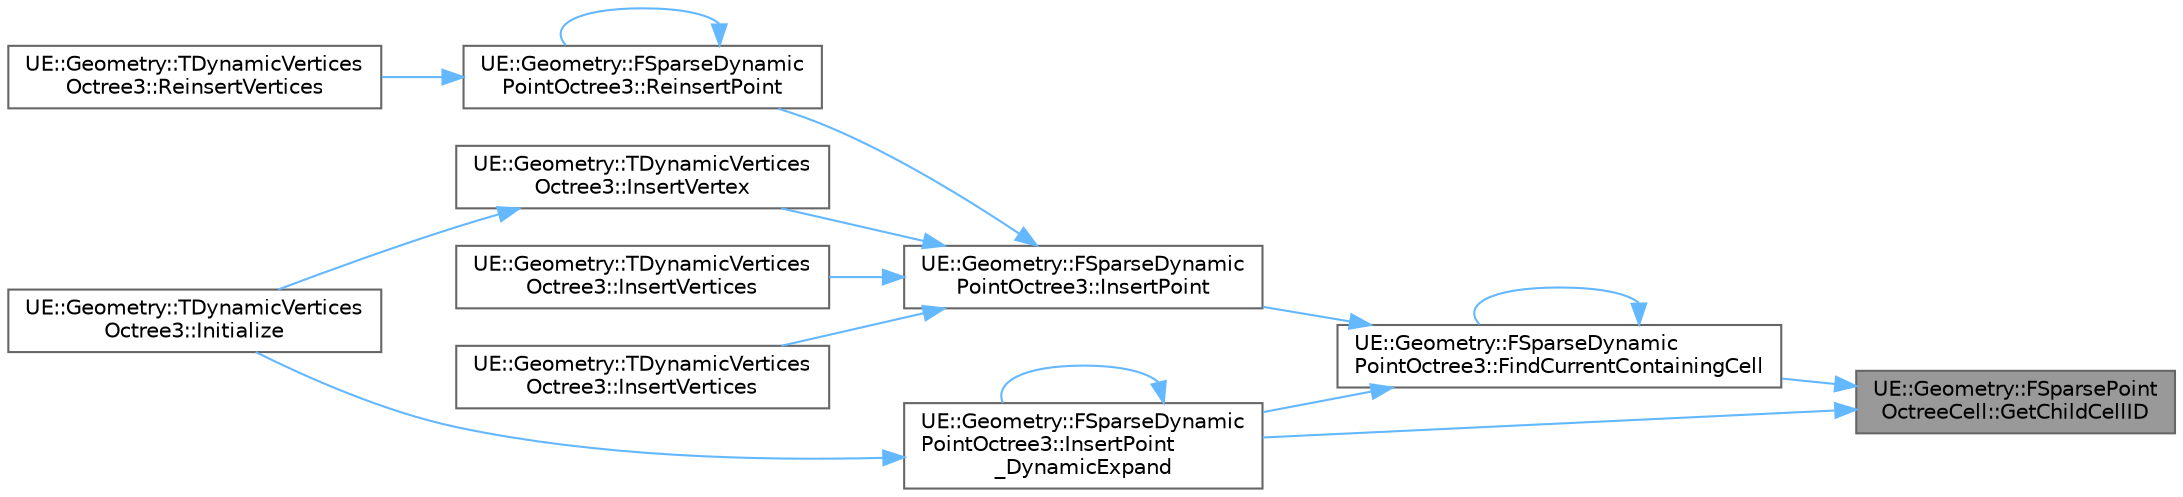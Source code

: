 digraph "UE::Geometry::FSparsePointOctreeCell::GetChildCellID"
{
 // INTERACTIVE_SVG=YES
 // LATEX_PDF_SIZE
  bgcolor="transparent";
  edge [fontname=Helvetica,fontsize=10,labelfontname=Helvetica,labelfontsize=10];
  node [fontname=Helvetica,fontsize=10,shape=box,height=0.2,width=0.4];
  rankdir="RL";
  Node1 [id="Node000001",label="UE::Geometry::FSparsePoint\lOctreeCell::GetChildCellID",height=0.2,width=0.4,color="gray40", fillcolor="grey60", style="filled", fontcolor="black",tooltip=" "];
  Node1 -> Node2 [id="edge1_Node000001_Node000002",dir="back",color="steelblue1",style="solid",tooltip=" "];
  Node2 [id="Node000002",label="UE::Geometry::FSparseDynamic\lPointOctree3::FindCurrentContainingCell",height=0.2,width=0.4,color="grey40", fillcolor="white", style="filled",URL="$d4/dcf/classUE_1_1Geometry_1_1FSparseDynamicPointOctree3.html#a03e1a999637447be886437135741aa88",tooltip=" "];
  Node2 -> Node2 [id="edge2_Node000002_Node000002",dir="back",color="steelblue1",style="solid",tooltip=" "];
  Node2 -> Node3 [id="edge3_Node000002_Node000003",dir="back",color="steelblue1",style="solid",tooltip=" "];
  Node3 [id="Node000003",label="UE::Geometry::FSparseDynamic\lPointOctree3::InsertPoint",height=0.2,width=0.4,color="grey40", fillcolor="white", style="filled",URL="$d4/dcf/classUE_1_1Geometry_1_1FSparseDynamicPointOctree3.html#a80fda33e160b654ff67d0374167224c8",tooltip="Insert PointID into the Octree at maximum depth."];
  Node3 -> Node4 [id="edge4_Node000003_Node000004",dir="back",color="steelblue1",style="solid",tooltip=" "];
  Node4 [id="Node000004",label="UE::Geometry::TDynamicVertices\lOctree3::InsertVertex",height=0.2,width=0.4,color="grey40", fillcolor="white", style="filled",URL="$d9/dd2/classUE_1_1Geometry_1_1TDynamicVerticesOctree3.html#a9a44a38fcb99dd9662a0cafab9129893",tooltip="Insert a triangle into the tree."];
  Node4 -> Node5 [id="edge5_Node000004_Node000005",dir="back",color="steelblue1",style="solid",tooltip=" "];
  Node5 [id="Node000005",label="UE::Geometry::TDynamicVertices\lOctree3::Initialize",height=0.2,width=0.4,color="grey40", fillcolor="white", style="filled",URL="$d9/dd2/classUE_1_1Geometry_1_1TDynamicVerticesOctree3.html#a21d2d22bbca2d7b6a18ce71a3e8ff55c",tooltip="Add all vertices of MeshIn to the octree."];
  Node3 -> Node6 [id="edge6_Node000003_Node000006",dir="back",color="steelblue1",style="solid",tooltip=" "];
  Node6 [id="Node000006",label="UE::Geometry::TDynamicVertices\lOctree3::InsertVertices",height=0.2,width=0.4,color="grey40", fillcolor="white", style="filled",URL="$d9/dd2/classUE_1_1Geometry_1_1TDynamicVerticesOctree3.html#a767da6bf1c72112c82202d51e50e3d0b",tooltip="Insert a list of vertices into the tree."];
  Node3 -> Node7 [id="edge7_Node000003_Node000007",dir="back",color="steelblue1",style="solid",tooltip=" "];
  Node7 [id="Node000007",label="UE::Geometry::TDynamicVertices\lOctree3::InsertVertices",height=0.2,width=0.4,color="grey40", fillcolor="white", style="filled",URL="$d9/dd2/classUE_1_1Geometry_1_1TDynamicVerticesOctree3.html#a01dc909a50d72ec9f483cc7373570610",tooltip="Insert a set of vertices into the tree."];
  Node3 -> Node8 [id="edge8_Node000003_Node000008",dir="back",color="steelblue1",style="solid",tooltip=" "];
  Node8 [id="Node000008",label="UE::Geometry::FSparseDynamic\lPointOctree3::ReinsertPoint",height=0.2,width=0.4,color="grey40", fillcolor="white", style="filled",URL="$d4/dcf/classUE_1_1Geometry_1_1FSparseDynamicPointOctree3.html#ab37e3618857d3807c6ff130f67e3e6b8",tooltip="Update the position of an Point in the octree."];
  Node8 -> Node8 [id="edge9_Node000008_Node000008",dir="back",color="steelblue1",style="solid",tooltip=" "];
  Node8 -> Node9 [id="edge10_Node000008_Node000009",dir="back",color="steelblue1",style="solid",tooltip=" "];
  Node9 [id="Node000009",label="UE::Geometry::TDynamicVertices\lOctree3::ReinsertVertices",height=0.2,width=0.4,color="grey40", fillcolor="white", style="filled",URL="$d9/dd2/classUE_1_1Geometry_1_1TDynamicVerticesOctree3.html#ab04e588f57801a490574804260246447",tooltip="Reinsert a set of vertices into the tree."];
  Node2 -> Node10 [id="edge11_Node000002_Node000010",dir="back",color="steelblue1",style="solid",tooltip=" "];
  Node10 [id="Node000010",label="UE::Geometry::FSparseDynamic\lPointOctree3::InsertPoint\l_DynamicExpand",height=0.2,width=0.4,color="grey40", fillcolor="white", style="filled",URL="$d4/dcf/classUE_1_1Geometry_1_1FSparseDynamicPointOctree3.html#af846ddd33b7f79492990627de1904417",tooltip="Insert PointID into the Octree."];
  Node10 -> Node5 [id="edge12_Node000010_Node000005",dir="back",color="steelblue1",style="solid",tooltip=" "];
  Node10 -> Node10 [id="edge13_Node000010_Node000010",dir="back",color="steelblue1",style="solid",tooltip=" "];
  Node1 -> Node10 [id="edge14_Node000001_Node000010",dir="back",color="steelblue1",style="solid",tooltip=" "];
}

